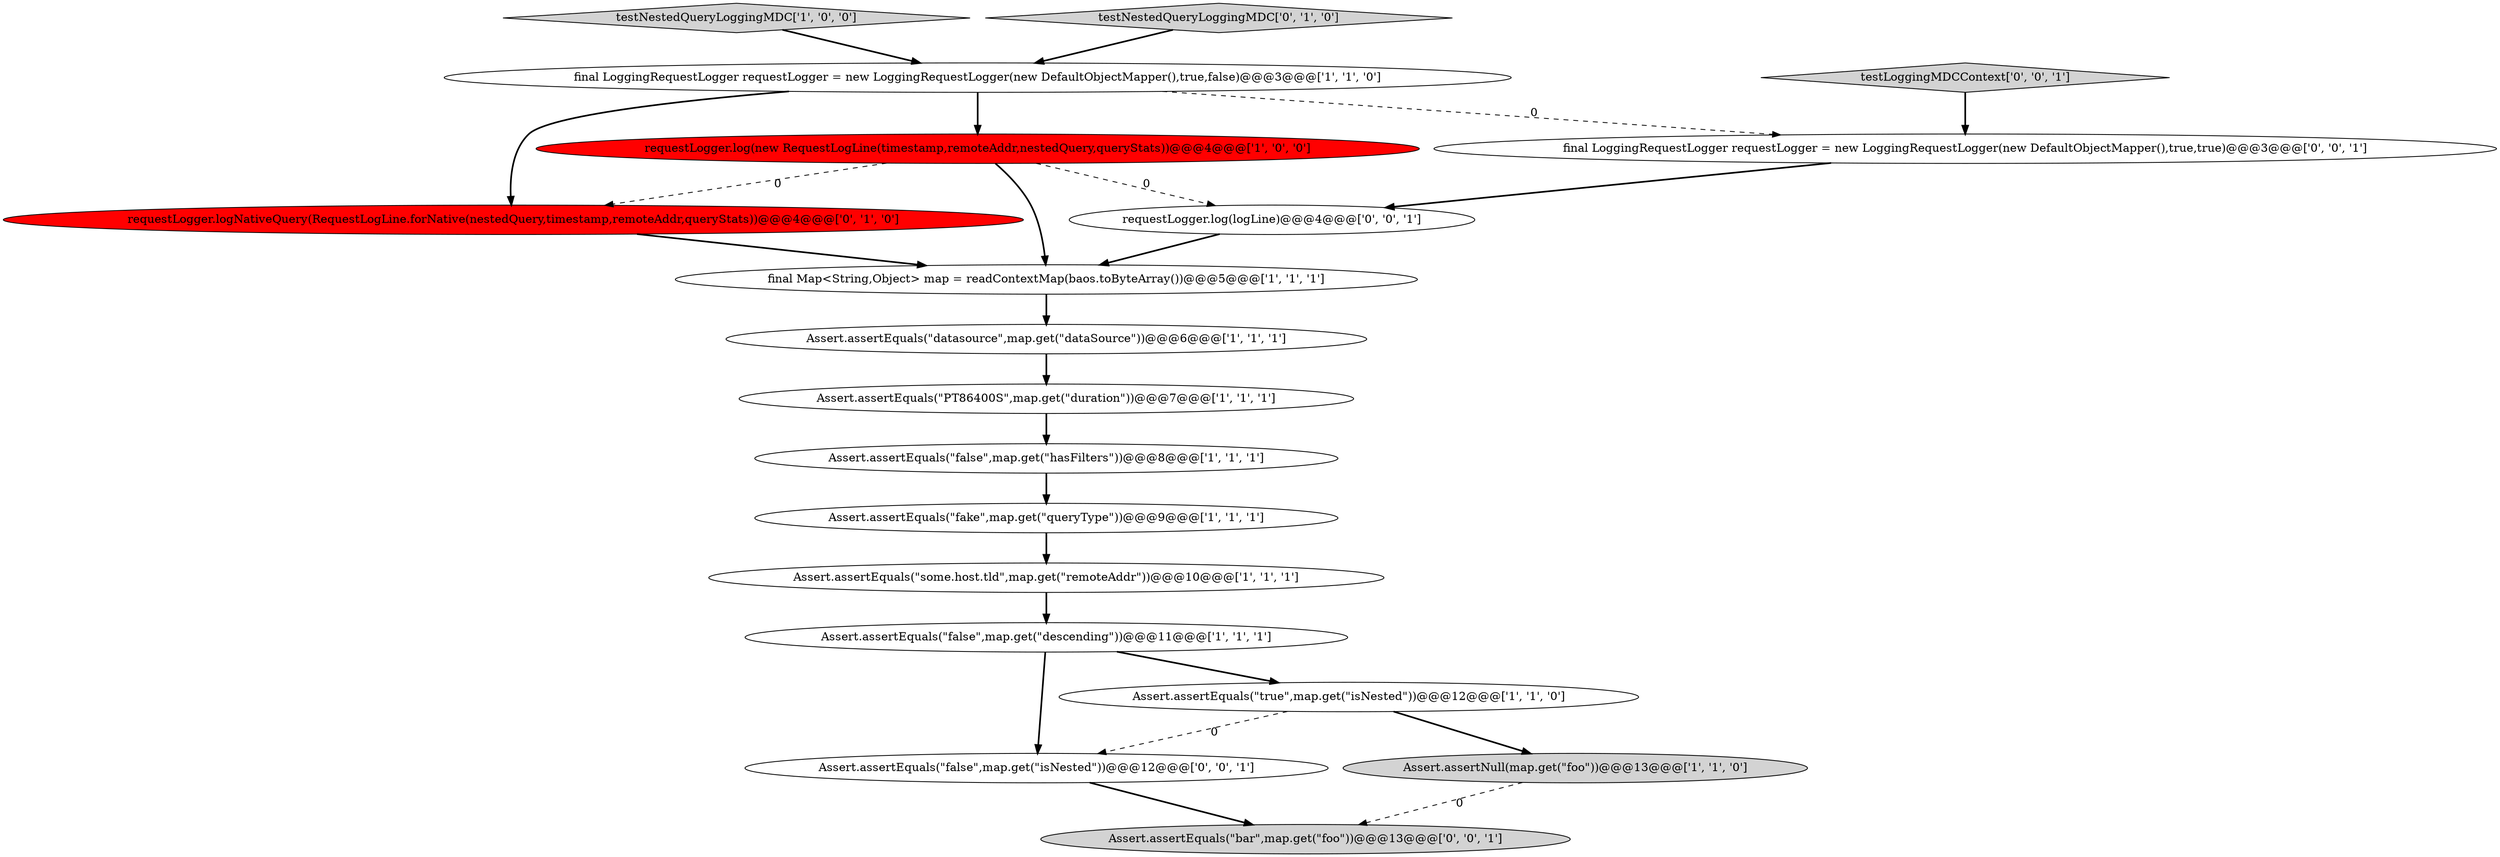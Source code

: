 digraph {
12 [style = filled, label = "requestLogger.logNativeQuery(RequestLogLine.forNative(nestedQuery,timestamp,remoteAddr,queryStats))@@@4@@@['0', '1', '0']", fillcolor = red, shape = ellipse image = "AAA1AAABBB2BBB"];
14 [style = filled, label = "Assert.assertEquals(\"bar\",map.get(\"foo\"))@@@13@@@['0', '0', '1']", fillcolor = lightgray, shape = ellipse image = "AAA0AAABBB3BBB"];
11 [style = filled, label = "testNestedQueryLoggingMDC['1', '0', '0']", fillcolor = lightgray, shape = diamond image = "AAA0AAABBB1BBB"];
18 [style = filled, label = "Assert.assertEquals(\"false\",map.get(\"isNested\"))@@@12@@@['0', '0', '1']", fillcolor = white, shape = ellipse image = "AAA0AAABBB3BBB"];
5 [style = filled, label = "Assert.assertEquals(\"false\",map.get(\"hasFilters\"))@@@8@@@['1', '1', '1']", fillcolor = white, shape = ellipse image = "AAA0AAABBB1BBB"];
17 [style = filled, label = "requestLogger.log(logLine)@@@4@@@['0', '0', '1']", fillcolor = white, shape = ellipse image = "AAA0AAABBB3BBB"];
6 [style = filled, label = "Assert.assertEquals(\"false\",map.get(\"descending\"))@@@11@@@['1', '1', '1']", fillcolor = white, shape = ellipse image = "AAA0AAABBB1BBB"];
1 [style = filled, label = "Assert.assertEquals(\"datasource\",map.get(\"dataSource\"))@@@6@@@['1', '1', '1']", fillcolor = white, shape = ellipse image = "AAA0AAABBB1BBB"];
7 [style = filled, label = "requestLogger.log(new RequestLogLine(timestamp,remoteAddr,nestedQuery,queryStats))@@@4@@@['1', '0', '0']", fillcolor = red, shape = ellipse image = "AAA1AAABBB1BBB"];
9 [style = filled, label = "Assert.assertNull(map.get(\"foo\"))@@@13@@@['1', '1', '0']", fillcolor = lightgray, shape = ellipse image = "AAA0AAABBB1BBB"];
10 [style = filled, label = "Assert.assertEquals(\"fake\",map.get(\"queryType\"))@@@9@@@['1', '1', '1']", fillcolor = white, shape = ellipse image = "AAA0AAABBB1BBB"];
15 [style = filled, label = "testLoggingMDCContext['0', '0', '1']", fillcolor = lightgray, shape = diamond image = "AAA0AAABBB3BBB"];
8 [style = filled, label = "Assert.assertEquals(\"some.host.tld\",map.get(\"remoteAddr\"))@@@10@@@['1', '1', '1']", fillcolor = white, shape = ellipse image = "AAA0AAABBB1BBB"];
4 [style = filled, label = "final LoggingRequestLogger requestLogger = new LoggingRequestLogger(new DefaultObjectMapper(),true,false)@@@3@@@['1', '1', '0']", fillcolor = white, shape = ellipse image = "AAA0AAABBB1BBB"];
13 [style = filled, label = "testNestedQueryLoggingMDC['0', '1', '0']", fillcolor = lightgray, shape = diamond image = "AAA0AAABBB2BBB"];
2 [style = filled, label = "Assert.assertEquals(\"PT86400S\",map.get(\"duration\"))@@@7@@@['1', '1', '1']", fillcolor = white, shape = ellipse image = "AAA0AAABBB1BBB"];
0 [style = filled, label = "final Map<String,Object> map = readContextMap(baos.toByteArray())@@@5@@@['1', '1', '1']", fillcolor = white, shape = ellipse image = "AAA0AAABBB1BBB"];
16 [style = filled, label = "final LoggingRequestLogger requestLogger = new LoggingRequestLogger(new DefaultObjectMapper(),true,true)@@@3@@@['0', '0', '1']", fillcolor = white, shape = ellipse image = "AAA0AAABBB3BBB"];
3 [style = filled, label = "Assert.assertEquals(\"true\",map.get(\"isNested\"))@@@12@@@['1', '1', '0']", fillcolor = white, shape = ellipse image = "AAA0AAABBB1BBB"];
5->10 [style = bold, label=""];
6->3 [style = bold, label=""];
4->16 [style = dashed, label="0"];
7->17 [style = dashed, label="0"];
6->18 [style = bold, label=""];
3->18 [style = dashed, label="0"];
11->4 [style = bold, label=""];
7->0 [style = bold, label=""];
8->6 [style = bold, label=""];
16->17 [style = bold, label=""];
15->16 [style = bold, label=""];
12->0 [style = bold, label=""];
4->7 [style = bold, label=""];
3->9 [style = bold, label=""];
17->0 [style = bold, label=""];
9->14 [style = dashed, label="0"];
10->8 [style = bold, label=""];
0->1 [style = bold, label=""];
7->12 [style = dashed, label="0"];
4->12 [style = bold, label=""];
1->2 [style = bold, label=""];
18->14 [style = bold, label=""];
2->5 [style = bold, label=""];
13->4 [style = bold, label=""];
}

